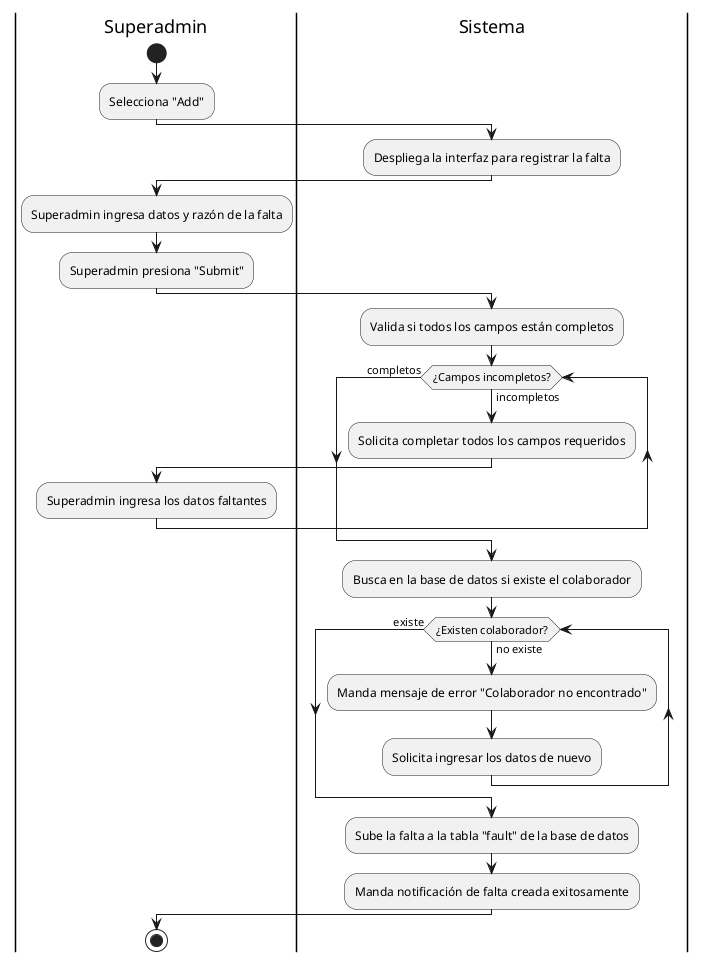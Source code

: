 @startuml
|Superadmin|
start
:Selecciona "Add";

|Sistema|
:Despliega la interfaz para registrar la falta;

|Superadmin|
:Superadmin ingresa datos y razón de la falta;
:Superadmin presiona "Submit";

|Sistema|
:Valida si todos los campos están completos;
while (¿Campos incompletos?) is (incompletos)
    :Solicita completar todos los campos requeridos;
|Superadmin|
    :Superadmin ingresa los datos faltantes;
endwhile (completos)

|Sistema|
:Busca en la base de datos si existe el colaborador;

while (¿Existen colaborador?) is (no existe)
        :Manda mensaje de error "Colaborador no encontrado";
        :Solicita ingresar los datos de nuevo;

endwhile(existe)
:Sube la falta a la tabla "fault" de la base de datos;
:Manda notificación de falta creada exitosamente;

|Superadmin|
stop
@enduml
